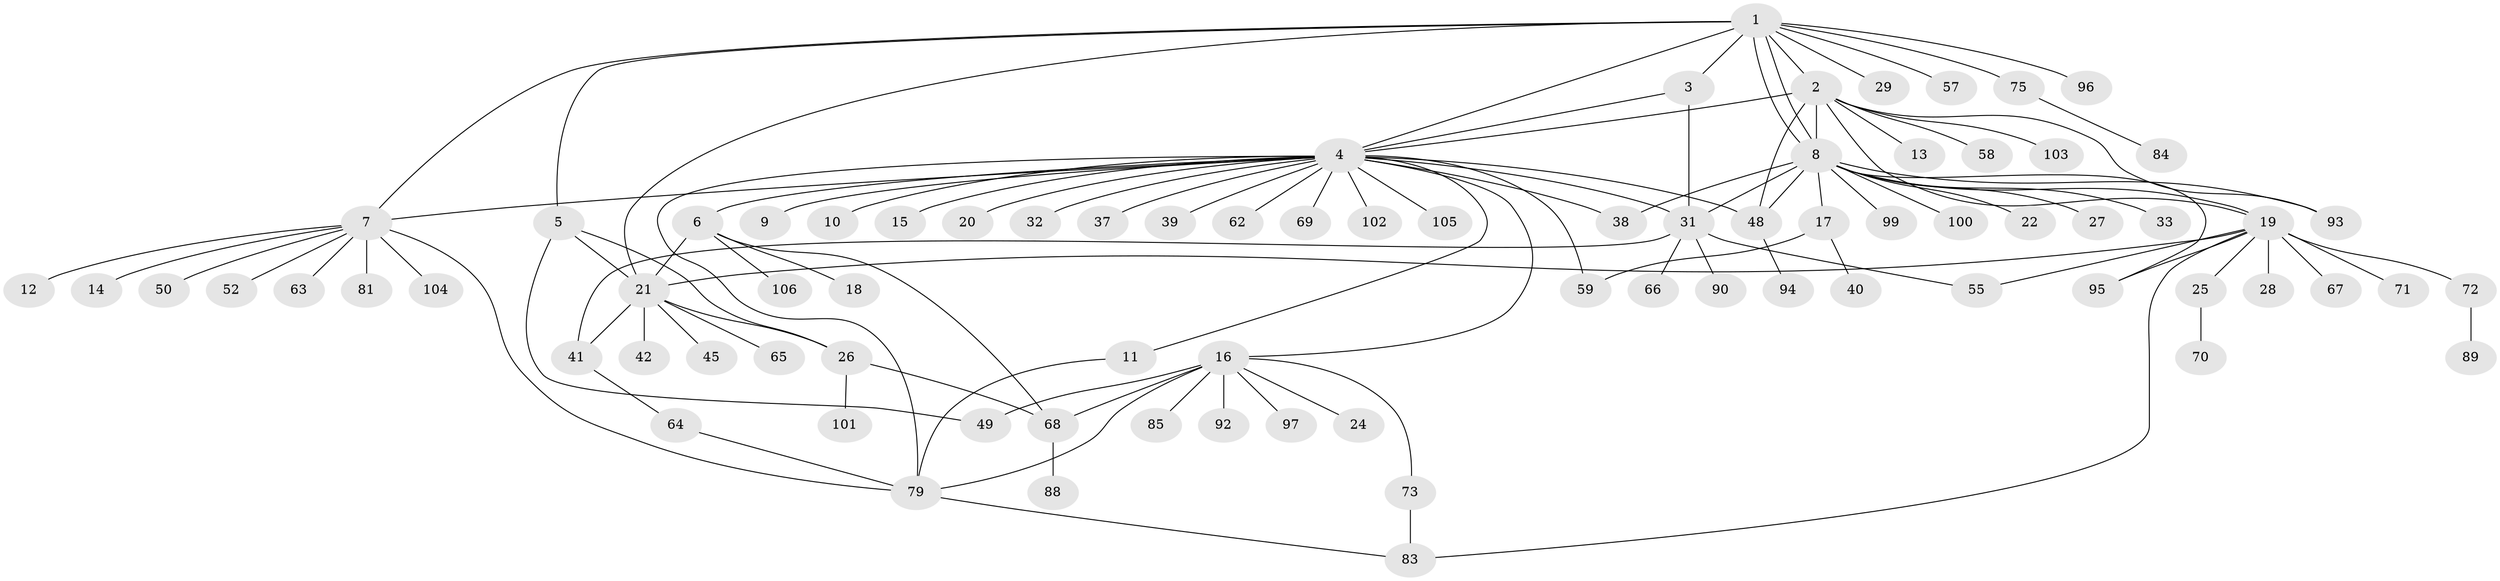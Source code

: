 // original degree distribution, {13: 0.009345794392523364, 7: 0.009345794392523364, 3: 0.08411214953271028, 24: 0.009345794392523364, 4: 0.056074766355140186, 6: 0.018691588785046728, 11: 0.009345794392523364, 14: 0.009345794392523364, 1: 0.5233644859813084, 2: 0.21495327102803738, 9: 0.009345794392523364, 10: 0.018691588785046728, 5: 0.028037383177570093}
// Generated by graph-tools (version 1.1) at 2025/11/02/27/25 16:11:12]
// undirected, 81 vertices, 109 edges
graph export_dot {
graph [start="1"]
  node [color=gray90,style=filled];
  1 [super="+56"];
  2 [super="+82"];
  3;
  4 [super="+35"];
  5 [super="+54"];
  6 [super="+34"];
  7 [super="+44"];
  8 [super="+47"];
  9;
  10;
  11;
  12;
  13 [super="+53"];
  14 [super="+30"];
  15;
  16 [super="+23"];
  17;
  18;
  19 [super="+46"];
  20 [super="+36"];
  21 [super="+107"];
  22 [super="+78"];
  24;
  25;
  26 [super="+76"];
  27;
  28;
  29;
  31 [super="+43"];
  32;
  33;
  37;
  38 [super="+51"];
  39;
  40;
  41;
  42;
  45;
  48 [super="+60"];
  49;
  50;
  52;
  55 [super="+77"];
  57 [super="+61"];
  58;
  59 [super="+86"];
  62;
  63;
  64;
  65;
  66;
  67;
  68 [super="+74"];
  69;
  70;
  71;
  72;
  73 [super="+87"];
  75 [super="+98"];
  79 [super="+80"];
  81;
  83 [super="+91"];
  84;
  85;
  88;
  89;
  90;
  92;
  93;
  94;
  95;
  96;
  97;
  99;
  100;
  101;
  102;
  103;
  104;
  105;
  106;
  1 -- 2;
  1 -- 3;
  1 -- 4;
  1 -- 5;
  1 -- 7;
  1 -- 8;
  1 -- 8;
  1 -- 21;
  1 -- 29;
  1 -- 57;
  1 -- 75;
  1 -- 96;
  2 -- 4;
  2 -- 13;
  2 -- 58;
  2 -- 93;
  2 -- 103;
  2 -- 8;
  2 -- 48;
  2 -- 19;
  3 -- 4;
  3 -- 31;
  4 -- 6;
  4 -- 7 [weight=2];
  4 -- 9;
  4 -- 10;
  4 -- 11;
  4 -- 15;
  4 -- 16;
  4 -- 20;
  4 -- 31 [weight=2];
  4 -- 32;
  4 -- 37;
  4 -- 39;
  4 -- 48 [weight=2];
  4 -- 59;
  4 -- 62;
  4 -- 69;
  4 -- 105;
  4 -- 79;
  4 -- 102;
  4 -- 38;
  5 -- 21;
  5 -- 26;
  5 -- 49;
  6 -- 18;
  6 -- 21;
  6 -- 68;
  6 -- 106;
  7 -- 12;
  7 -- 14;
  7 -- 50;
  7 -- 52;
  7 -- 63;
  7 -- 79;
  7 -- 81;
  7 -- 104;
  8 -- 17;
  8 -- 19;
  8 -- 22;
  8 -- 27;
  8 -- 33;
  8 -- 38;
  8 -- 48;
  8 -- 93;
  8 -- 99;
  8 -- 100;
  8 -- 95;
  8 -- 31 [weight=2];
  11 -- 79;
  16 -- 49;
  16 -- 68;
  16 -- 73;
  16 -- 85;
  16 -- 92;
  16 -- 97;
  16 -- 79;
  16 -- 24;
  17 -- 40;
  17 -- 59;
  19 -- 25;
  19 -- 28;
  19 -- 67;
  19 -- 72;
  19 -- 83;
  19 -- 95;
  19 -- 21;
  19 -- 71;
  19 -- 55;
  21 -- 26;
  21 -- 41;
  21 -- 42;
  21 -- 45;
  21 -- 65;
  25 -- 70;
  26 -- 101;
  26 -- 68;
  31 -- 41;
  31 -- 55;
  31 -- 66;
  31 -- 90;
  41 -- 64;
  48 -- 94;
  64 -- 79;
  68 -- 88;
  72 -- 89;
  73 -- 83;
  75 -- 84;
  79 -- 83;
}
